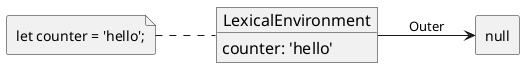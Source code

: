 @startuml LexicalEnvironmentDeclaration
skinparam {
    FileFontSize 14
    ObjectAttributeFontSize 14
    ObjectFontSize 16
}
agent agent [
    null
]
file counter [
    let counter = 'hello';
]
object LexicalEnvironment
LexicalEnvironment : counter: 'hello'

left to right direction
counter .. LexicalEnvironment
LexicalEnvironment --> agent: Outer
@enduml
